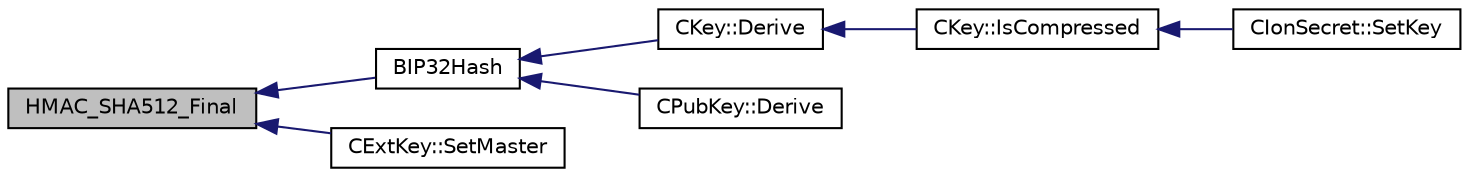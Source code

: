 digraph "HMAC_SHA512_Final"
{
  edge [fontname="Helvetica",fontsize="10",labelfontname="Helvetica",labelfontsize="10"];
  node [fontname="Helvetica",fontsize="10",shape=record];
  rankdir="LR";
  Node691 [label="HMAC_SHA512_Final",height=0.2,width=0.4,color="black", fillcolor="grey75", style="filled", fontcolor="black"];
  Node691 -> Node692 [dir="back",color="midnightblue",fontsize="10",style="solid",fontname="Helvetica"];
  Node692 [label="BIP32Hash",height=0.2,width=0.4,color="black", fillcolor="white", style="filled",URL="$db/dfb/hash_8h.html#af81a4d88d7eaba27c63313aec22b01a4"];
  Node692 -> Node693 [dir="back",color="midnightblue",fontsize="10",style="solid",fontname="Helvetica"];
  Node693 [label="CKey::Derive",height=0.2,width=0.4,color="black", fillcolor="white", style="filled",URL="$d2/d63/class_c_key.html#a5166e6f49c17c3ad47ac0fa89305307b"];
  Node693 -> Node694 [dir="back",color="midnightblue",fontsize="10",style="solid",fontname="Helvetica"];
  Node694 [label="CKey::IsCompressed",height=0.2,width=0.4,color="black", fillcolor="white", style="filled",URL="$d2/d63/class_c_key.html#a96b017433a65335775cf3807d73f85ce"];
  Node694 -> Node695 [dir="back",color="midnightblue",fontsize="10",style="solid",fontname="Helvetica"];
  Node695 [label="CIonSecret::SetKey",height=0.2,width=0.4,color="black", fillcolor="white", style="filled",URL="$d3/d88/class_c_ion_secret.html#af28cc32f79cc793418e810e8ae12e25e"];
  Node692 -> Node696 [dir="back",color="midnightblue",fontsize="10",style="solid",fontname="Helvetica"];
  Node696 [label="CPubKey::Derive",height=0.2,width=0.4,color="black", fillcolor="white", style="filled",URL="$da/d4e/class_c_pub_key.html#a6e70269c1be731ace2fce8bfba9a0c36"];
  Node691 -> Node697 [dir="back",color="midnightblue",fontsize="10",style="solid",fontname="Helvetica"];
  Node697 [label="CExtKey::SetMaster",height=0.2,width=0.4,color="black", fillcolor="white", style="filled",URL="$d2/d6e/struct_c_ext_key.html#a8cd6ecafdd649082601d7eebbec79688"];
}
